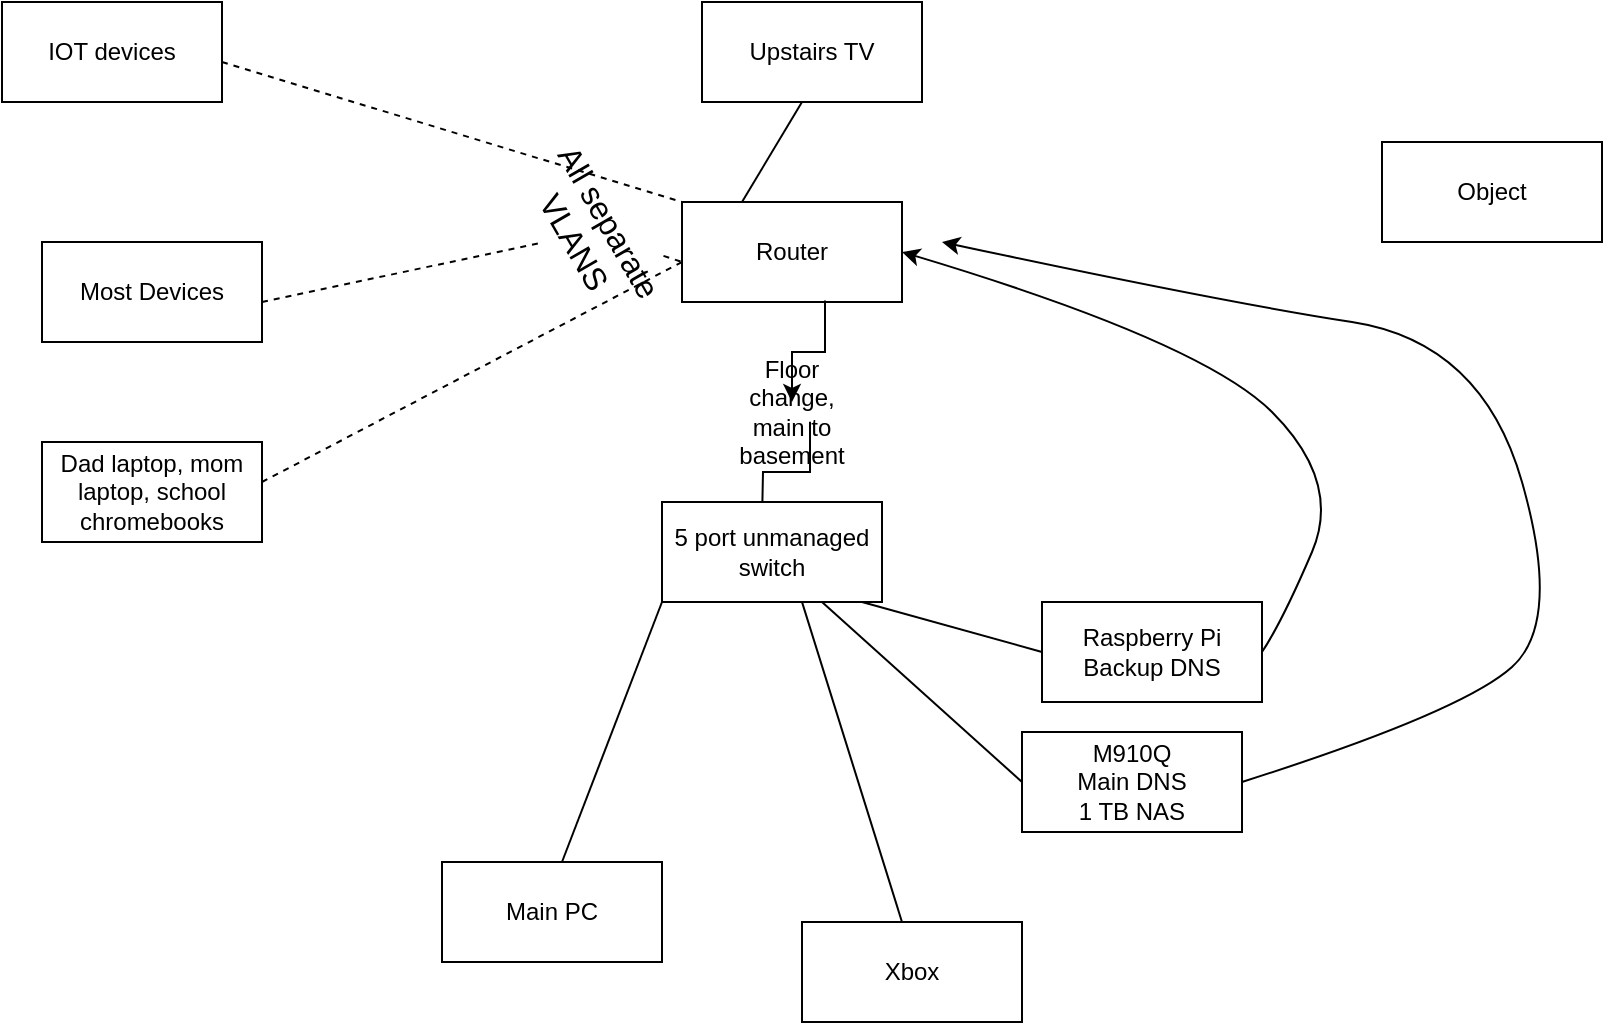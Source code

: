 <mxfile version="28.2.0">
  <diagram name="Page-1" id="nHnXfnMCvfvPkgMcC2QK">
    <mxGraphModel dx="969" dy="1089" grid="1" gridSize="10" guides="1" tooltips="1" connect="1" arrows="1" fold="1" page="1" pageScale="1" pageWidth="1400" pageHeight="850" math="0" shadow="0">
      <root>
        <mxCell id="0" />
        <mxCell id="1" parent="0" />
        <mxCell id="VmiVixoleBVu-ZKqEBuO-4" style="edgeStyle=orthogonalEdgeStyle;rounded=0;orthogonalLoop=1;jettySize=auto;html=1;exitX=0.65;exitY=0.985;exitDx=0;exitDy=0;exitPerimeter=0;" parent="1" source="ugNPg4BMdh2EBdqqZRNy-8" edge="1">
          <mxGeometry relative="1" as="geometry">
            <mxPoint x="420" y="370" as="targetPoint" />
            <mxPoint x="450" y="270" as="sourcePoint" />
          </mxGeometry>
        </mxCell>
        <mxCell id="VmiVixoleBVu-ZKqEBuO-2" value="" style="endArrow=none;html=1;rounded=0;" parent="1" source="VmiVixoleBVu-ZKqEBuO-7" edge="1">
          <mxGeometry width="50" height="50" relative="1" as="geometry">
            <mxPoint x="400" y="280" as="sourcePoint" />
            <mxPoint x="450" y="230" as="targetPoint" />
          </mxGeometry>
        </mxCell>
        <mxCell id="VmiVixoleBVu-ZKqEBuO-7" value="Router" style="html=1;whiteSpace=wrap;" parent="1" vertex="1">
          <mxGeometry x="380" y="210" width="110" height="50" as="geometry" />
        </mxCell>
        <mxCell id="VmiVixoleBVu-ZKqEBuO-9" value="5 port unmanaged switch" style="html=1;whiteSpace=wrap;" parent="1" vertex="1">
          <mxGeometry x="370" y="360" width="110" height="50" as="geometry" />
        </mxCell>
        <mxCell id="VmiVixoleBVu-ZKqEBuO-10" value="Object" style="html=1;whiteSpace=wrap;" parent="1" vertex="1">
          <mxGeometry x="730" y="180" width="110" height="50" as="geometry" />
        </mxCell>
        <mxCell id="VmiVixoleBVu-ZKqEBuO-12" value="" style="endArrow=none;html=1;rounded=0;exitX=0;exitY=0.5;exitDx=0;exitDy=0;" parent="1" source="ugNPg4BMdh2EBdqqZRNy-5" edge="1">
          <mxGeometry width="50" height="50" relative="1" as="geometry">
            <mxPoint x="560" y="440" as="sourcePoint" />
            <mxPoint x="470" y="410" as="targetPoint" />
          </mxGeometry>
        </mxCell>
        <mxCell id="VmiVixoleBVu-ZKqEBuO-13" value="" style="endArrow=none;html=1;rounded=0;exitX=0;exitY=0.5;exitDx=0;exitDy=0;" parent="1" source="ugNPg4BMdh2EBdqqZRNy-3" edge="1">
          <mxGeometry width="50" height="50" relative="1" as="geometry">
            <mxPoint x="550" y="500" as="sourcePoint" />
            <mxPoint x="450" y="410" as="targetPoint" />
          </mxGeometry>
        </mxCell>
        <mxCell id="VmiVixoleBVu-ZKqEBuO-14" value="" style="endArrow=none;html=1;rounded=0;" parent="1" edge="1">
          <mxGeometry width="50" height="50" relative="1" as="geometry">
            <mxPoint x="490" y="570" as="sourcePoint" />
            <mxPoint x="440" y="410" as="targetPoint" />
          </mxGeometry>
        </mxCell>
        <mxCell id="VmiVixoleBVu-ZKqEBuO-15" value="" style="endArrow=none;html=1;rounded=0;" parent="1" edge="1">
          <mxGeometry width="50" height="50" relative="1" as="geometry">
            <mxPoint x="320" y="540" as="sourcePoint" />
            <mxPoint x="370" y="410" as="targetPoint" />
          </mxGeometry>
        </mxCell>
        <mxCell id="VmiVixoleBVu-ZKqEBuO-16" value="" style="endArrow=none;html=1;rounded=0;" parent="1" edge="1">
          <mxGeometry width="50" height="50" relative="1" as="geometry">
            <mxPoint x="410" y="210" as="sourcePoint" />
            <mxPoint x="440" y="160" as="targetPoint" />
          </mxGeometry>
        </mxCell>
        <mxCell id="VmiVixoleBVu-ZKqEBuO-17" value="Upstairs TV" style="html=1;whiteSpace=wrap;" parent="1" vertex="1">
          <mxGeometry x="390" y="110" width="110" height="50" as="geometry" />
        </mxCell>
        <mxCell id="VmiVixoleBVu-ZKqEBuO-18" value="" style="endArrow=none;dashed=1;html=1;rounded=0;" parent="1" edge="1" source="TqsX6vF9RlvUh3R4gHCS-2">
          <mxGeometry width="50" height="50" relative="1" as="geometry">
            <mxPoint x="170" y="260" as="sourcePoint" />
            <mxPoint x="380" y="240" as="targetPoint" />
          </mxGeometry>
        </mxCell>
        <mxCell id="VmiVixoleBVu-ZKqEBuO-20" value="" style="endArrow=none;dashed=1;html=1;rounded=0;" parent="1" edge="1">
          <mxGeometry width="50" height="50" relative="1" as="geometry">
            <mxPoint x="150" y="140" as="sourcePoint" />
            <mxPoint x="380" y="210" as="targetPoint" />
          </mxGeometry>
        </mxCell>
        <mxCell id="VmiVixoleBVu-ZKqEBuO-25" value="" style="curved=1;endArrow=classic;html=1;rounded=0;exitX=1;exitY=0.5;exitDx=0;exitDy=0;" parent="1" source="ugNPg4BMdh2EBdqqZRNy-3" edge="1">
          <mxGeometry width="50" height="50" relative="1" as="geometry">
            <mxPoint x="730" y="485" as="sourcePoint" />
            <mxPoint x="510" y="230" as="targetPoint" />
            <Array as="points">
              <mxPoint x="770" y="465" />
              <mxPoint x="820" y="420" />
              <mxPoint x="780" y="280" />
              <mxPoint x="650" y="260" />
            </Array>
          </mxGeometry>
        </mxCell>
        <mxCell id="VmiVixoleBVu-ZKqEBuO-26" value="" style="curved=1;endArrow=classic;html=1;rounded=0;entryX=1;entryY=0.5;entryDx=0;entryDy=0;exitX=1;exitY=0.5;exitDx=0;exitDy=0;" parent="1" source="ugNPg4BMdh2EBdqqZRNy-5" target="VmiVixoleBVu-ZKqEBuO-7" edge="1">
          <mxGeometry width="50" height="50" relative="1" as="geometry">
            <mxPoint x="630" y="420" as="sourcePoint" />
            <mxPoint x="510" y="250" as="targetPoint" />
            <Array as="points">
              <mxPoint x="680" y="420" />
              <mxPoint x="710" y="350" />
              <mxPoint x="640" y="280" />
            </Array>
          </mxGeometry>
        </mxCell>
        <mxCell id="ugNPg4BMdh2EBdqqZRNy-1" value="Most Devices" style="html=1;whiteSpace=wrap;" parent="1" vertex="1">
          <mxGeometry x="60" y="230" width="110" height="50" as="geometry" />
        </mxCell>
        <mxCell id="ugNPg4BMdh2EBdqqZRNy-2" value="IOT devices" style="html=1;whiteSpace=wrap;" parent="1" vertex="1">
          <mxGeometry x="40" y="110" width="110" height="50" as="geometry" />
        </mxCell>
        <mxCell id="ugNPg4BMdh2EBdqqZRNy-3" value="M910Q&lt;br&gt;Main DNS&lt;div&gt;1 TB NAS&lt;/div&gt;" style="html=1;whiteSpace=wrap;" parent="1" vertex="1">
          <mxGeometry x="550" y="475" width="110" height="50" as="geometry" />
        </mxCell>
        <mxCell id="ugNPg4BMdh2EBdqqZRNy-5" value="Raspberry Pi&lt;div&gt;Backup DNS&lt;/div&gt;" style="html=1;whiteSpace=wrap;" parent="1" vertex="1">
          <mxGeometry x="560" y="410" width="110" height="50" as="geometry" />
        </mxCell>
        <mxCell id="ugNPg4BMdh2EBdqqZRNy-6" value="" style="endArrow=none;dashed=1;html=1;rounded=0;" parent="1" edge="1">
          <mxGeometry width="50" height="50" relative="1" as="geometry">
            <mxPoint x="170" y="350" as="sourcePoint" />
            <mxPoint x="380" y="240" as="targetPoint" />
          </mxGeometry>
        </mxCell>
        <mxCell id="ugNPg4BMdh2EBdqqZRNy-7" value="Dad laptop, mom laptop, school chromebooks" style="html=1;whiteSpace=wrap;" parent="1" vertex="1">
          <mxGeometry x="60" y="330" width="110" height="50" as="geometry" />
        </mxCell>
        <mxCell id="ugNPg4BMdh2EBdqqZRNy-9" value="" style="edgeStyle=orthogonalEdgeStyle;rounded=0;orthogonalLoop=1;jettySize=auto;html=1;exitX=0.65;exitY=0.985;exitDx=0;exitDy=0;exitPerimeter=0;" parent="1" source="VmiVixoleBVu-ZKqEBuO-7" target="ugNPg4BMdh2EBdqqZRNy-8" edge="1">
          <mxGeometry relative="1" as="geometry">
            <mxPoint x="420" y="370" as="targetPoint" />
            <mxPoint x="452" y="259" as="sourcePoint" />
          </mxGeometry>
        </mxCell>
        <mxCell id="ugNPg4BMdh2EBdqqZRNy-8" value="Floor change, main to basement" style="text;html=1;align=center;verticalAlign=middle;whiteSpace=wrap;rounded=0;" parent="1" vertex="1">
          <mxGeometry x="405" y="310" width="60" height="10" as="geometry" />
        </mxCell>
        <mxCell id="ugNPg4BMdh2EBdqqZRNy-10" value="Xbox" style="html=1;whiteSpace=wrap;" parent="1" vertex="1">
          <mxGeometry x="440" y="570" width="110" height="50" as="geometry" />
        </mxCell>
        <mxCell id="ugNPg4BMdh2EBdqqZRNy-11" value="Main PC" style="html=1;whiteSpace=wrap;" parent="1" vertex="1">
          <mxGeometry x="260" y="540" width="110" height="50" as="geometry" />
        </mxCell>
        <mxCell id="TqsX6vF9RlvUh3R4gHCS-3" value="" style="endArrow=none;dashed=1;html=1;rounded=0;" edge="1" parent="1" target="TqsX6vF9RlvUh3R4gHCS-2">
          <mxGeometry width="50" height="50" relative="1" as="geometry">
            <mxPoint x="170" y="260" as="sourcePoint" />
            <mxPoint x="380" y="240" as="targetPoint" />
          </mxGeometry>
        </mxCell>
        <mxCell id="TqsX6vF9RlvUh3R4gHCS-2" value="All separate VLANS" style="text;strokeColor=none;align=center;fillColor=none;html=1;verticalAlign=middle;whiteSpace=wrap;rounded=0;fontSize=16;rotation=60;" vertex="1" parent="1">
          <mxGeometry x="270" y="200" width="130" height="50" as="geometry" />
        </mxCell>
      </root>
    </mxGraphModel>
  </diagram>
</mxfile>
